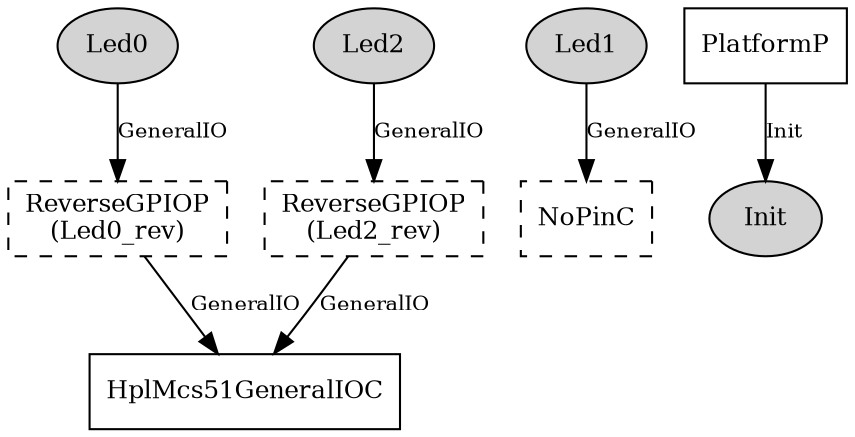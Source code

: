 digraph "PlatformLedsC" {
  n0x2aebb6aa2090 [shape=ellipse, style=filled, label="Led0", fontsize=12];
  "PlatformLedsC.Led0_rev" [fontsize=12, shape=box, style=dashed, label="ReverseGPIOP\n(Led0_rev)", URL="../chtml/ReverseGPIOP.html"];
  n0x2aebb6aa1378 [shape=ellipse, style=filled, label="Led1", fontsize=12];
  "PlatformLedsC.NoPinC" [fontsize=12, shape=box, style=dashed, label="NoPinC", URL="../chtml/tos.system.NoPinC.html"];
  n0x2aebb6aa0500 [shape=ellipse, style=filled, label="Led2", fontsize=12];
  "PlatformLedsC.Led2_rev" [fontsize=12, shape=box, style=dashed, label="ReverseGPIOP\n(Led2_rev)", URL="../chtml/ReverseGPIOP.html"];
  "PlatformP" [fontsize=12, shape=box, URL="../chtml/PlatformP.html"];
  n0x2aebb6a9f5e8 [shape=ellipse, style=filled, label="Init", fontsize=12];
  "PlatformLedsC.Led0_rev" [fontsize=12, shape=box, style=dashed, label="ReverseGPIOP\n(Led0_rev)", URL="../chtml/ReverseGPIOP.html"];
  "HplMcs51GeneralIOC" [fontsize=12, shape=box, URL="../chtml/HplMcs51GeneralIOC.html"];
  "PlatformLedsC.Led2_rev" [fontsize=12, shape=box, style=dashed, label="ReverseGPIOP\n(Led2_rev)", URL="../chtml/ReverseGPIOP.html"];
  "HplMcs51GeneralIOC" [fontsize=12, shape=box, URL="../chtml/HplMcs51GeneralIOC.html"];
  "n0x2aebb6aa2090" -> "PlatformLedsC.Led0_rev" [label="GeneralIO", URL="../ihtml/tos.interfaces.GeneralIO.html", fontsize=10];
  "n0x2aebb6aa1378" -> "PlatformLedsC.NoPinC" [label="GeneralIO", URL="../ihtml/tos.interfaces.GeneralIO.html", fontsize=10];
  "n0x2aebb6aa0500" -> "PlatformLedsC.Led2_rev" [label="GeneralIO", URL="../ihtml/tos.interfaces.GeneralIO.html", fontsize=10];
  "PlatformP" -> "n0x2aebb6a9f5e8" [label="Init", URL="../ihtml/tos.interfaces.Init.html", fontsize=10];
  "PlatformLedsC.Led0_rev" -> "HplMcs51GeneralIOC" [label="GeneralIO", URL="../ihtml/tos.interfaces.GeneralIO.html", fontsize=10];
  "PlatformLedsC.Led2_rev" -> "HplMcs51GeneralIOC" [label="GeneralIO", URL="../ihtml/tos.interfaces.GeneralIO.html", fontsize=10];
}
